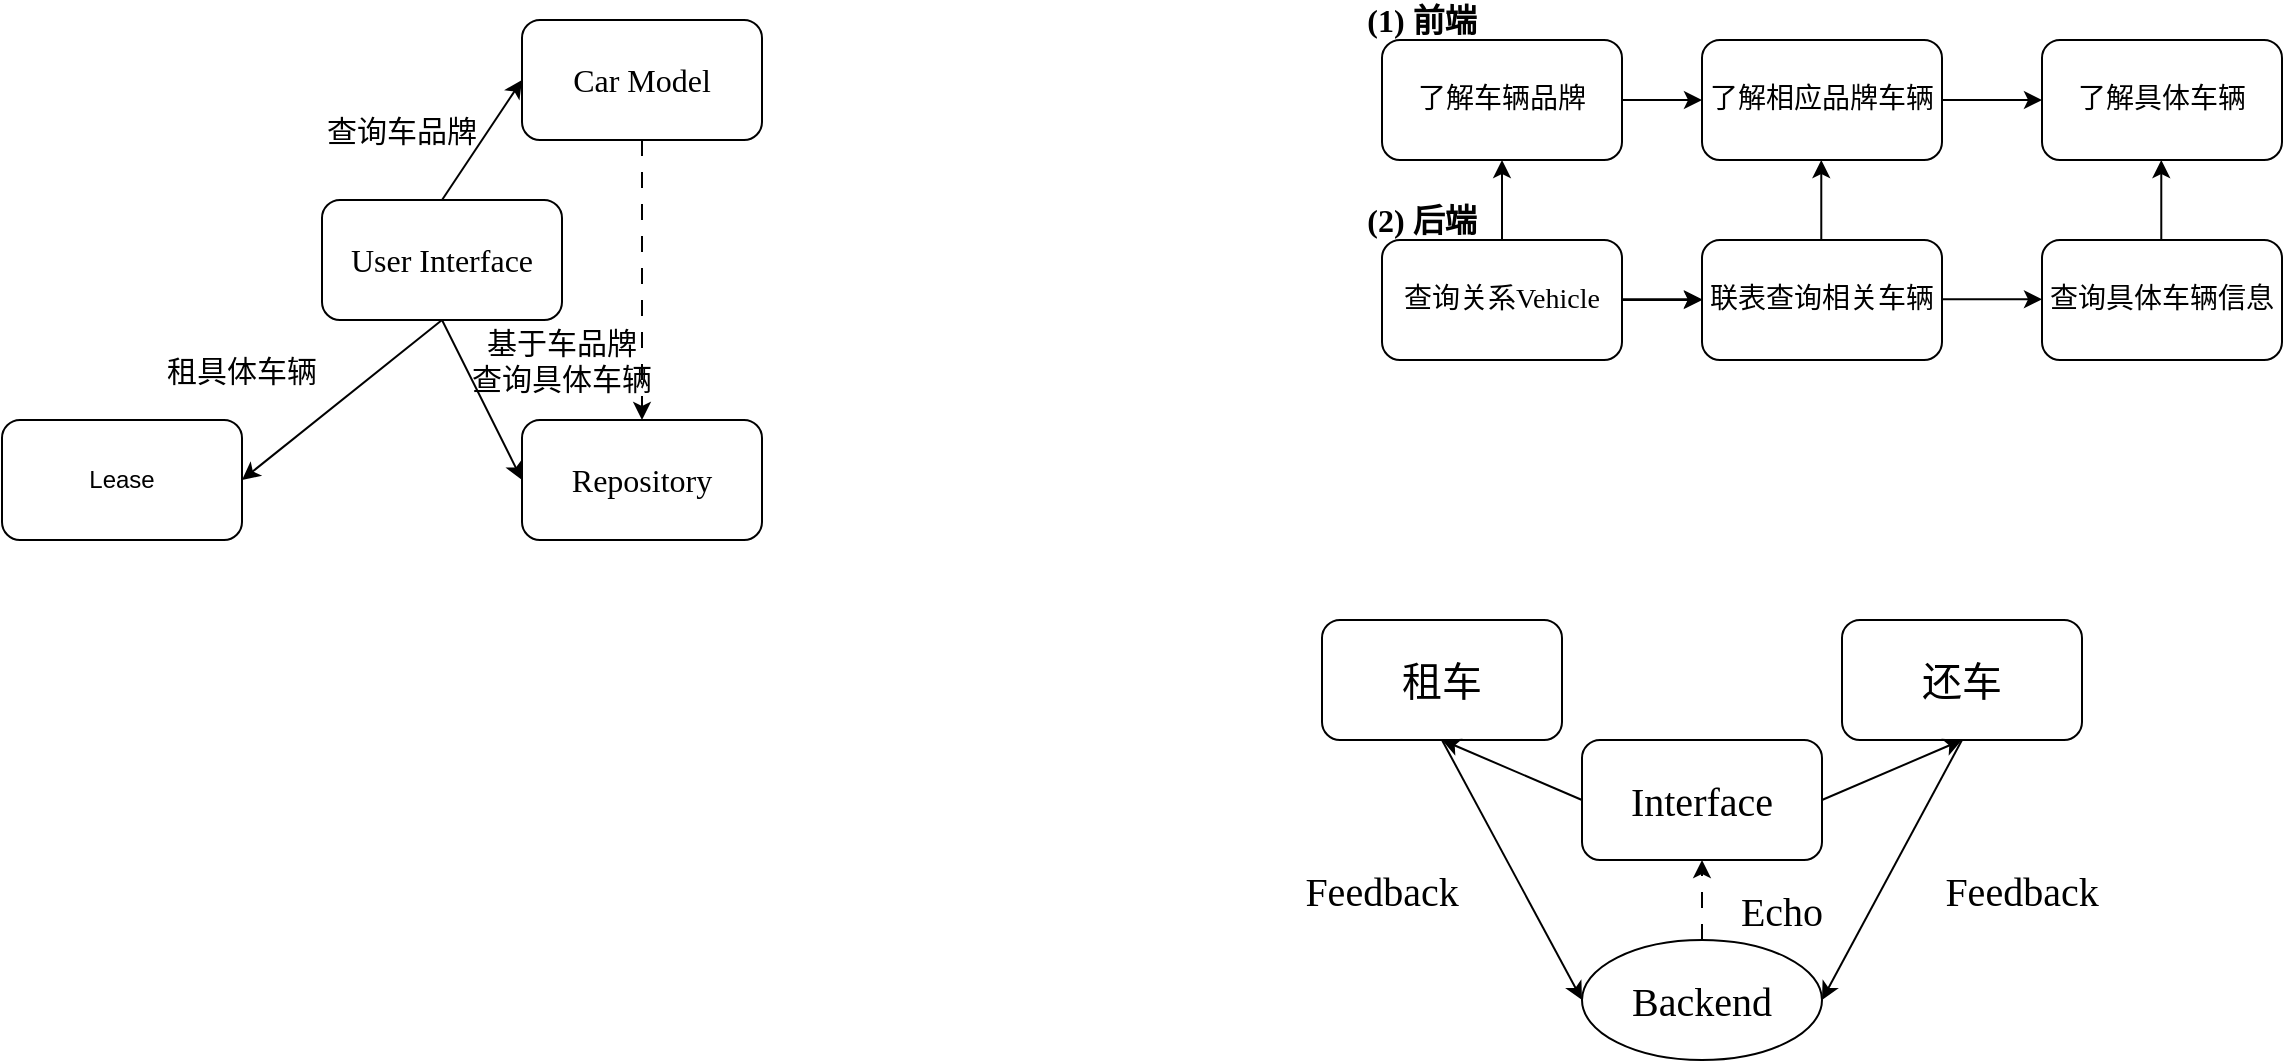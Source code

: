 <mxfile version="26.0.1">
  <diagram name="第 1 页" id="0Kt1D2V2hj2TgpJe808U">
    <mxGraphModel dx="1213" dy="768" grid="1" gridSize="10" guides="1" tooltips="1" connect="1" arrows="1" fold="1" page="1" pageScale="1" pageWidth="1169" pageHeight="827" math="0" shadow="0">
      <root>
        <mxCell id="0" />
        <mxCell id="1" parent="0" />
        <mxCell id="Q_iBPXiAuodEaZNiJX-7-2" value="&lt;font style=&quot;font-size: 16px;&quot; face=&quot;Times New Roman&quot;&gt;User Interface&lt;/font&gt;" style="rounded=1;whiteSpace=wrap;html=1;" parent="1" vertex="1">
          <mxGeometry x="340" y="260" width="120" height="60" as="geometry" />
        </mxCell>
        <mxCell id="Q_iBPXiAuodEaZNiJX-7-3" value="" style="endArrow=classic;html=1;rounded=0;entryX=0;entryY=0.5;entryDx=0;entryDy=0;" parent="1" target="Q_iBPXiAuodEaZNiJX-7-4" edge="1">
          <mxGeometry width="50" height="50" relative="1" as="geometry">
            <mxPoint x="400" y="260" as="sourcePoint" />
            <mxPoint x="450" y="210" as="targetPoint" />
          </mxGeometry>
        </mxCell>
        <mxCell id="Q_iBPXiAuodEaZNiJX-7-4" value="&lt;font face=&quot;Times New Roman&quot; style=&quot;font-size: 16px;&quot;&gt;Car Model&lt;/font&gt;" style="rounded=1;whiteSpace=wrap;html=1;" parent="1" vertex="1">
          <mxGeometry x="440" y="170" width="120" height="60" as="geometry" />
        </mxCell>
        <mxCell id="Q_iBPXiAuodEaZNiJX-7-6" value="&lt;font style=&quot;font-size: 16px;&quot; face=&quot;Times New Roman&quot;&gt;Repository&lt;/font&gt;" style="rounded=1;whiteSpace=wrap;html=1;" parent="1" vertex="1">
          <mxGeometry x="440" y="370" width="120" height="60" as="geometry" />
        </mxCell>
        <mxCell id="Q_iBPXiAuodEaZNiJX-7-7" value="" style="endArrow=classic;html=1;rounded=0;entryX=0.5;entryY=0;entryDx=0;entryDy=0;exitX=0.5;exitY=1;exitDx=0;exitDy=0;dashed=1;dashPattern=8 8;" parent="1" source="Q_iBPXiAuodEaZNiJX-7-4" target="Q_iBPXiAuodEaZNiJX-7-6" edge="1">
          <mxGeometry width="50" height="50" relative="1" as="geometry">
            <mxPoint x="400" y="320" as="sourcePoint" />
            <mxPoint x="450" y="270" as="targetPoint" />
          </mxGeometry>
        </mxCell>
        <mxCell id="Q_iBPXiAuodEaZNiJX-7-8" value="&lt;font style=&quot;font-size: 15px;&quot;&gt;查询车品牌&lt;/font&gt;" style="text;html=1;align=center;verticalAlign=middle;whiteSpace=wrap;rounded=0;" parent="1" vertex="1">
          <mxGeometry x="340" y="210" width="80" height="30" as="geometry" />
        </mxCell>
        <mxCell id="Q_iBPXiAuodEaZNiJX-7-10" value="" style="endArrow=classic;html=1;rounded=0;entryX=0;entryY=0.5;entryDx=0;entryDy=0;exitX=0.5;exitY=1;exitDx=0;exitDy=0;" parent="1" source="Q_iBPXiAuodEaZNiJX-7-2" target="Q_iBPXiAuodEaZNiJX-7-6" edge="1">
          <mxGeometry width="50" height="50" relative="1" as="geometry">
            <mxPoint x="370" y="380" as="sourcePoint" />
            <mxPoint x="420" y="330" as="targetPoint" />
          </mxGeometry>
        </mxCell>
        <mxCell id="Q_iBPXiAuodEaZNiJX-7-11" value="&lt;div&gt;&lt;font style=&quot;font-size: 15px;&quot;&gt;基于车品牌&lt;/font&gt;&lt;/div&gt;&lt;font style=&quot;font-size: 15px;&quot;&gt;查询具体车辆&lt;/font&gt;" style="text;html=1;align=center;verticalAlign=middle;whiteSpace=wrap;rounded=0;" parent="1" vertex="1">
          <mxGeometry x="410" y="320" width="100" height="40" as="geometry" />
        </mxCell>
        <mxCell id="Q_iBPXiAuodEaZNiJX-7-13" value="Lease" style="rounded=1;whiteSpace=wrap;html=1;" parent="1" vertex="1">
          <mxGeometry x="180" y="370" width="120" height="60" as="geometry" />
        </mxCell>
        <mxCell id="Q_iBPXiAuodEaZNiJX-7-14" value="" style="endArrow=classic;html=1;rounded=0;exitX=0.5;exitY=1;exitDx=0;exitDy=0;entryX=1;entryY=0.5;entryDx=0;entryDy=0;" parent="1" source="Q_iBPXiAuodEaZNiJX-7-2" target="Q_iBPXiAuodEaZNiJX-7-13" edge="1">
          <mxGeometry width="50" height="50" relative="1" as="geometry">
            <mxPoint x="370" y="370" as="sourcePoint" />
            <mxPoint x="420" y="320" as="targetPoint" />
          </mxGeometry>
        </mxCell>
        <mxCell id="Q_iBPXiAuodEaZNiJX-7-15" value="&lt;font style=&quot;font-size: 15px;&quot;&gt;租具体车辆&lt;/font&gt;" style="text;html=1;align=center;verticalAlign=middle;whiteSpace=wrap;rounded=0;" parent="1" vertex="1">
          <mxGeometry x="260" y="330" width="80" height="30" as="geometry" />
        </mxCell>
        <mxCell id="Q_iBPXiAuodEaZNiJX-7-17" value="&lt;font style=&quot;font-size: 14px;&quot; face=&quot;Times New Roman&quot;&gt;了解车辆品牌&lt;/font&gt;" style="rounded=1;whiteSpace=wrap;html=1;" parent="1" vertex="1">
          <mxGeometry x="870" y="180" width="120" height="60" as="geometry" />
        </mxCell>
        <mxCell id="Q_iBPXiAuodEaZNiJX-7-18" value="" style="endArrow=classic;html=1;rounded=0;exitX=1;exitY=0.5;exitDx=0;exitDy=0;entryX=0;entryY=0.5;entryDx=0;entryDy=0;" parent="1" source="Q_iBPXiAuodEaZNiJX-7-17" target="Q_iBPXiAuodEaZNiJX-7-19" edge="1">
          <mxGeometry width="50" height="50" relative="1" as="geometry">
            <mxPoint x="940" y="280" as="sourcePoint" />
            <mxPoint x="1040" y="200" as="targetPoint" />
          </mxGeometry>
        </mxCell>
        <mxCell id="Q_iBPXiAuodEaZNiJX-7-19" value="&lt;font style=&quot;font-size: 14px;&quot; face=&quot;Times New Roman&quot;&gt;了解相应品牌车辆&lt;/font&gt;" style="rounded=1;whiteSpace=wrap;html=1;" parent="1" vertex="1">
          <mxGeometry x="1030" y="180" width="120" height="60" as="geometry" />
        </mxCell>
        <mxCell id="Q_iBPXiAuodEaZNiJX-7-21" value="&lt;font style=&quot;font-size: 16px;&quot; face=&quot;Times New Roman&quot;&gt;&lt;b&gt;(1) 前端&lt;/b&gt;&lt;/font&gt;" style="text;html=1;align=center;verticalAlign=middle;whiteSpace=wrap;rounded=0;" parent="1" vertex="1">
          <mxGeometry x="840" y="160" width="100" height="20" as="geometry" />
        </mxCell>
        <mxCell id="Q_iBPXiAuodEaZNiJX-7-24" value="&lt;font style=&quot;font-size: 14px;&quot; face=&quot;Times New Roman&quot;&gt;了解具体车辆&lt;/font&gt;" style="rounded=1;whiteSpace=wrap;html=1;" parent="1" vertex="1">
          <mxGeometry x="1200" y="180" width="120" height="60" as="geometry" />
        </mxCell>
        <mxCell id="Q_iBPXiAuodEaZNiJX-7-25" value="" style="endArrow=classic;html=1;rounded=0;exitX=1;exitY=0.5;exitDx=0;exitDy=0;entryX=0;entryY=0.5;entryDx=0;entryDy=0;" parent="1" source="Q_iBPXiAuodEaZNiJX-7-19" target="Q_iBPXiAuodEaZNiJX-7-24" edge="1">
          <mxGeometry width="50" height="50" relative="1" as="geometry">
            <mxPoint x="1100" y="330" as="sourcePoint" />
            <mxPoint x="1150" y="280" as="targetPoint" />
          </mxGeometry>
        </mxCell>
        <mxCell id="Q_iBPXiAuodEaZNiJX-7-28" value="&lt;font style=&quot;font-size: 16px;&quot; face=&quot;Times New Roman&quot;&gt;&lt;b&gt;(2) 后端&lt;/b&gt;&lt;/font&gt;" style="text;html=1;align=center;verticalAlign=middle;whiteSpace=wrap;rounded=0;" parent="1" vertex="1">
          <mxGeometry x="840" y="260" width="100" height="20" as="geometry" />
        </mxCell>
        <mxCell id="Q_iBPXiAuodEaZNiJX-7-34" value="" style="edgeStyle=orthogonalEdgeStyle;rounded=0;orthogonalLoop=1;jettySize=auto;html=1;" parent="1" source="Q_iBPXiAuodEaZNiJX-7-29" target="Q_iBPXiAuodEaZNiJX-7-30" edge="1">
          <mxGeometry relative="1" as="geometry" />
        </mxCell>
        <mxCell id="Q_iBPXiAuodEaZNiJX-7-29" value="&lt;font face=&quot;Times New Roman&quot;&gt;&lt;span style=&quot;font-size: 14px;&quot;&gt;查询关系Vehicle&lt;/span&gt;&lt;/font&gt;" style="rounded=1;whiteSpace=wrap;html=1;" parent="1" vertex="1">
          <mxGeometry x="870" y="280" width="120" height="60" as="geometry" />
        </mxCell>
        <mxCell id="Q_iBPXiAuodEaZNiJX-7-30" value="&lt;font style=&quot;font-size: 14px;&quot; face=&quot;Times New Roman&quot;&gt;联表查询相关车辆&lt;/font&gt;" style="rounded=1;whiteSpace=wrap;html=1;" parent="1" vertex="1">
          <mxGeometry x="1030" y="280" width="120" height="60" as="geometry" />
        </mxCell>
        <mxCell id="Q_iBPXiAuodEaZNiJX-7-31" value="&lt;font face=&quot;Times New Roman&quot;&gt;&lt;span style=&quot;font-size: 14px;&quot;&gt;查询具体车辆信息&lt;/span&gt;&lt;/font&gt;" style="rounded=1;whiteSpace=wrap;html=1;" parent="1" vertex="1">
          <mxGeometry x="1200" y="280" width="120" height="60" as="geometry" />
        </mxCell>
        <mxCell id="Q_iBPXiAuodEaZNiJX-7-32" value="" style="endArrow=classic;html=1;rounded=0;exitX=1;exitY=0.5;exitDx=0;exitDy=0;entryX=0;entryY=0.5;entryDx=0;entryDy=0;" parent="1" edge="1">
          <mxGeometry width="50" height="50" relative="1" as="geometry">
            <mxPoint x="990" y="309.64" as="sourcePoint" />
            <mxPoint x="1030" y="309.64" as="targetPoint" />
          </mxGeometry>
        </mxCell>
        <mxCell id="Q_iBPXiAuodEaZNiJX-7-33" value="" style="endArrow=classic;html=1;rounded=0;exitX=1;exitY=0.5;exitDx=0;exitDy=0;entryX=0;entryY=0.5;entryDx=0;entryDy=0;" parent="1" edge="1">
          <mxGeometry width="50" height="50" relative="1" as="geometry">
            <mxPoint x="1150" y="309.64" as="sourcePoint" />
            <mxPoint x="1200" y="309.64" as="targetPoint" />
          </mxGeometry>
        </mxCell>
        <mxCell id="Q_iBPXiAuodEaZNiJX-7-35" value="" style="endArrow=classic;html=1;rounded=0;exitX=0.5;exitY=0;exitDx=0;exitDy=0;entryX=0.5;entryY=1;entryDx=0;entryDy=0;" parent="1" source="Q_iBPXiAuodEaZNiJX-7-29" target="Q_iBPXiAuodEaZNiJX-7-17" edge="1">
          <mxGeometry width="50" height="50" relative="1" as="geometry">
            <mxPoint x="920" y="270" as="sourcePoint" />
            <mxPoint x="960" y="270" as="targetPoint" />
          </mxGeometry>
        </mxCell>
        <mxCell id="Q_iBPXiAuodEaZNiJX-7-36" value="" style="endArrow=classic;html=1;rounded=0;exitX=0.5;exitY=0;exitDx=0;exitDy=0;entryX=0.5;entryY=1;entryDx=0;entryDy=0;" parent="1" edge="1">
          <mxGeometry width="50" height="50" relative="1" as="geometry">
            <mxPoint x="1089.64" y="280" as="sourcePoint" />
            <mxPoint x="1089.64" y="240" as="targetPoint" />
          </mxGeometry>
        </mxCell>
        <mxCell id="Q_iBPXiAuodEaZNiJX-7-37" value="" style="endArrow=classic;html=1;rounded=0;exitX=0.5;exitY=0;exitDx=0;exitDy=0;entryX=0.5;entryY=1;entryDx=0;entryDy=0;" parent="1" edge="1">
          <mxGeometry width="50" height="50" relative="1" as="geometry">
            <mxPoint x="1259.64" y="280" as="sourcePoint" />
            <mxPoint x="1259.64" y="240" as="targetPoint" />
          </mxGeometry>
        </mxCell>
        <mxCell id="nZGQ2xqekUDqnziC2rJ7-1" value="&lt;font style=&quot;font-size: 20px;&quot; face=&quot;Times New Roman&quot;&gt;Interface&lt;/font&gt;" style="rounded=1;whiteSpace=wrap;html=1;" vertex="1" parent="1">
          <mxGeometry x="970" y="530" width="120" height="60" as="geometry" />
        </mxCell>
        <mxCell id="nZGQ2xqekUDqnziC2rJ7-2" value="&lt;font style=&quot;font-size: 20px;&quot;&gt;还车&lt;/font&gt;" style="rounded=1;whiteSpace=wrap;html=1;" vertex="1" parent="1">
          <mxGeometry x="1100" y="470" width="120" height="60" as="geometry" />
        </mxCell>
        <mxCell id="nZGQ2xqekUDqnziC2rJ7-3" value="&lt;font style=&quot;font-size: 20px;&quot; face=&quot;Times New Roman&quot;&gt;租车&lt;/font&gt;" style="rounded=1;whiteSpace=wrap;html=1;" vertex="1" parent="1">
          <mxGeometry x="840" y="470" width="120" height="60" as="geometry" />
        </mxCell>
        <mxCell id="nZGQ2xqekUDqnziC2rJ7-4" value="" style="endArrow=classic;html=1;rounded=0;exitX=1;exitY=0.5;exitDx=0;exitDy=0;entryX=0.5;entryY=1;entryDx=0;entryDy=0;" edge="1" parent="1" source="nZGQ2xqekUDqnziC2rJ7-1" target="nZGQ2xqekUDqnziC2rJ7-2">
          <mxGeometry width="50" height="50" relative="1" as="geometry">
            <mxPoint x="1119" y="580" as="sourcePoint" />
            <mxPoint x="1169" y="530" as="targetPoint" />
          </mxGeometry>
        </mxCell>
        <mxCell id="nZGQ2xqekUDqnziC2rJ7-5" value="" style="endArrow=classic;html=1;rounded=0;exitX=0;exitY=0.5;exitDx=0;exitDy=0;entryX=0.5;entryY=1;entryDx=0;entryDy=0;" edge="1" parent="1" source="nZGQ2xqekUDqnziC2rJ7-1" target="nZGQ2xqekUDqnziC2rJ7-3">
          <mxGeometry width="50" height="50" relative="1" as="geometry">
            <mxPoint x="1010" y="690" as="sourcePoint" />
            <mxPoint x="1060" y="640" as="targetPoint" />
          </mxGeometry>
        </mxCell>
        <mxCell id="nZGQ2xqekUDqnziC2rJ7-6" value="&lt;font style=&quot;font-size: 20px;&quot; face=&quot;Times New Roman&quot;&gt;Backend&lt;/font&gt;" style="ellipse;whiteSpace=wrap;html=1;" vertex="1" parent="1">
          <mxGeometry x="970" y="630" width="120" height="60" as="geometry" />
        </mxCell>
        <mxCell id="nZGQ2xqekUDqnziC2rJ7-7" value="" style="endArrow=classic;html=1;rounded=0;exitX=0.5;exitY=1;exitDx=0;exitDy=0;entryX=0;entryY=0.5;entryDx=0;entryDy=0;" edge="1" parent="1" source="nZGQ2xqekUDqnziC2rJ7-3" target="nZGQ2xqekUDqnziC2rJ7-6">
          <mxGeometry width="50" height="50" relative="1" as="geometry">
            <mxPoint x="1010" y="680" as="sourcePoint" />
            <mxPoint x="1060" y="630" as="targetPoint" />
          </mxGeometry>
        </mxCell>
        <mxCell id="nZGQ2xqekUDqnziC2rJ7-8" value="" style="endArrow=classic;html=1;rounded=0;exitX=0.5;exitY=1;exitDx=0;exitDy=0;entryX=1;entryY=0.5;entryDx=0;entryDy=0;" edge="1" parent="1" source="nZGQ2xqekUDqnziC2rJ7-2" target="nZGQ2xqekUDqnziC2rJ7-6">
          <mxGeometry width="50" height="50" relative="1" as="geometry">
            <mxPoint x="1010" y="680" as="sourcePoint" />
            <mxPoint x="1060" y="630" as="targetPoint" />
          </mxGeometry>
        </mxCell>
        <mxCell id="nZGQ2xqekUDqnziC2rJ7-9" value="&lt;font face=&quot;Times New Roman&quot; style=&quot;font-size: 20px;&quot;&gt;Feedback&lt;/font&gt;" style="text;html=1;align=center;verticalAlign=middle;whiteSpace=wrap;rounded=0;" vertex="1" parent="1">
          <mxGeometry x="840" y="590" width="60" height="30" as="geometry" />
        </mxCell>
        <mxCell id="nZGQ2xqekUDqnziC2rJ7-11" value="&lt;font face=&quot;Times New Roman&quot; style=&quot;font-size: 20px;&quot;&gt;Feedback&lt;/font&gt;" style="text;html=1;align=center;verticalAlign=middle;whiteSpace=wrap;rounded=0;" vertex="1" parent="1">
          <mxGeometry x="1160" y="590" width="60" height="30" as="geometry" />
        </mxCell>
        <mxCell id="nZGQ2xqekUDqnziC2rJ7-12" value="" style="endArrow=classic;html=1;rounded=0;exitX=0.5;exitY=0;exitDx=0;exitDy=0;entryX=0.5;entryY=1;entryDx=0;entryDy=0;dashed=1;dashPattern=8 8;" edge="1" parent="1" source="nZGQ2xqekUDqnziC2rJ7-6" target="nZGQ2xqekUDqnziC2rJ7-1">
          <mxGeometry width="50" height="50" relative="1" as="geometry">
            <mxPoint x="1010" y="680" as="sourcePoint" />
            <mxPoint x="1060" y="630" as="targetPoint" />
          </mxGeometry>
        </mxCell>
        <mxCell id="nZGQ2xqekUDqnziC2rJ7-14" value="&lt;font style=&quot;font-size: 20px;&quot; face=&quot;Times New Roman&quot;&gt;Echo&lt;/font&gt;" style="text;html=1;align=center;verticalAlign=middle;whiteSpace=wrap;rounded=0;" vertex="1" parent="1">
          <mxGeometry x="1040" y="600" width="60" height="30" as="geometry" />
        </mxCell>
      </root>
    </mxGraphModel>
  </diagram>
</mxfile>
